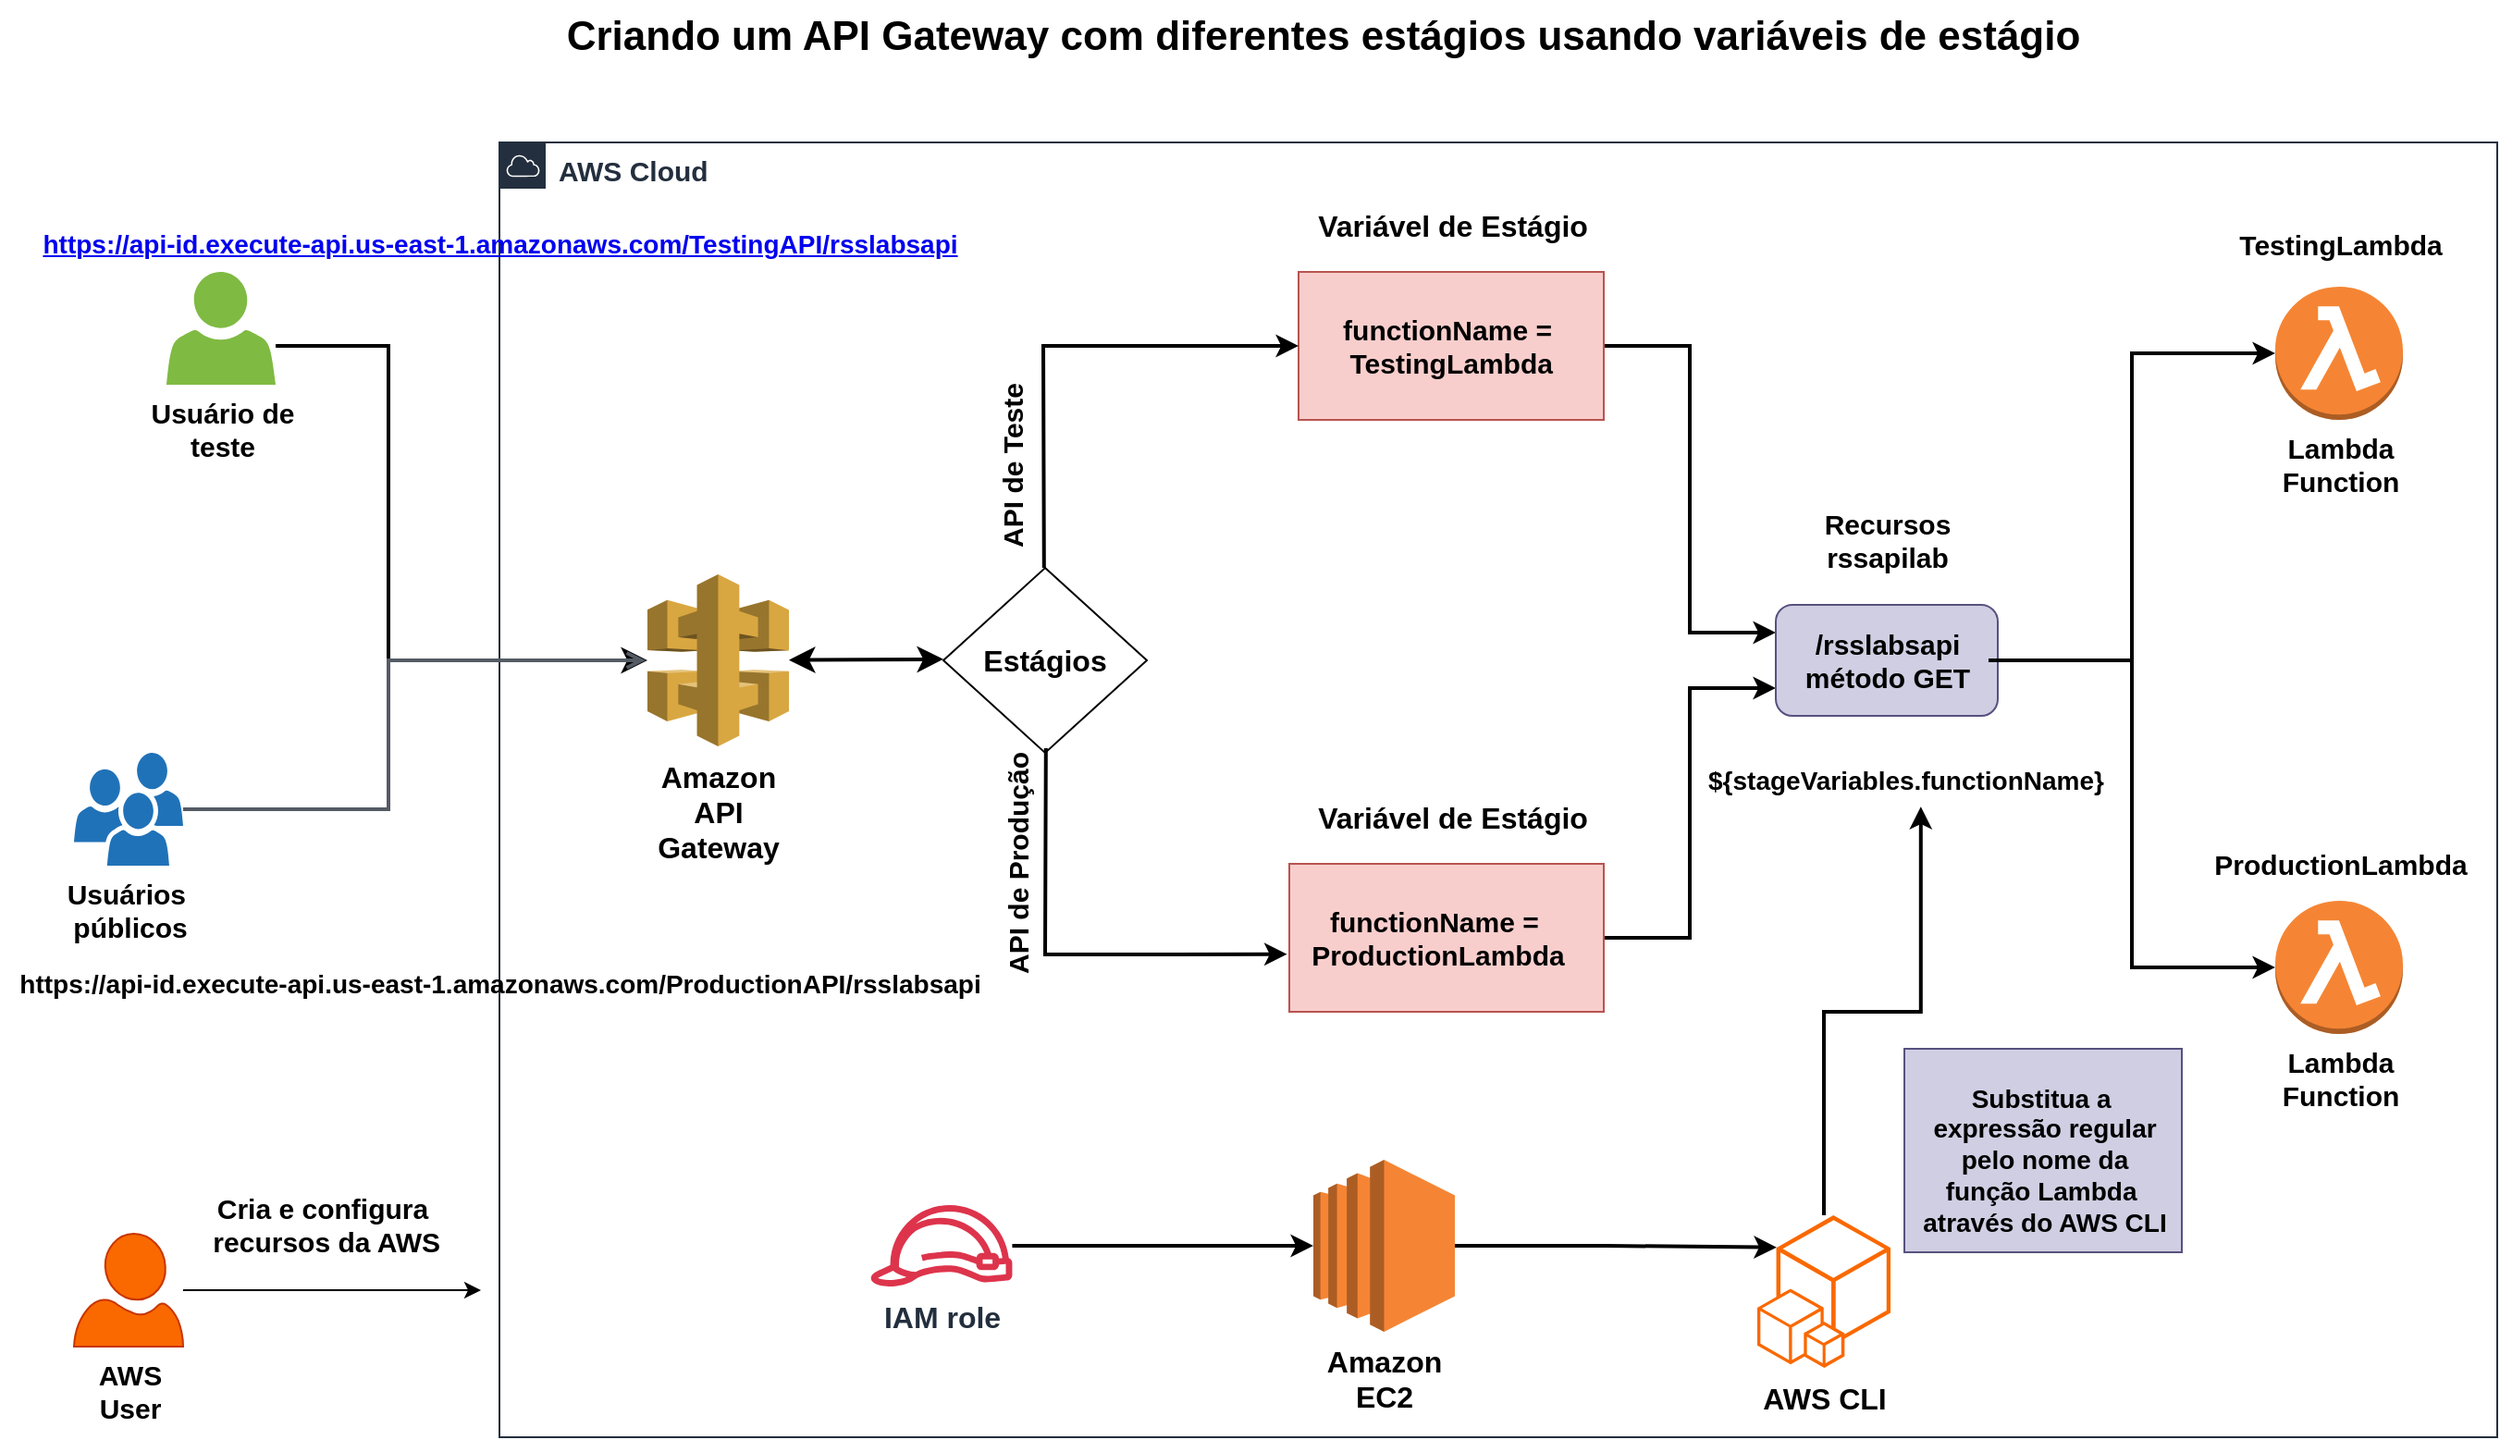 <mxfile version="24.7.5">
  <diagram name="Página-1" id="6n34vRWElTbVIdjNLKZR">
    <mxGraphModel dx="1687" dy="878" grid="1" gridSize="10" guides="1" tooltips="1" connect="1" arrows="1" fold="1" page="1" pageScale="1" pageWidth="1390" pageHeight="980" math="0" shadow="0">
      <root>
        <mxCell id="0" />
        <mxCell id="1" parent="0" />
        <mxCell id="Yx_BQduRgDC8xpC3bmp0-1" value="&lt;font style=&quot;font-size: 15px;&quot;&gt;&lt;b&gt;AWS Cloud&lt;/b&gt;&lt;/font&gt;" style="points=[[0,0],[0.25,0],[0.5,0],[0.75,0],[1,0],[1,0.25],[1,0.5],[1,0.75],[1,1],[0.75,1],[0.5,1],[0.25,1],[0,1],[0,0.75],[0,0.5],[0,0.25]];outlineConnect=0;gradientColor=none;html=1;whiteSpace=wrap;fontSize=12;fontStyle=0;container=1;pointerEvents=0;collapsible=0;recursiveResize=0;shape=mxgraph.aws4.group;grIcon=mxgraph.aws4.group_aws_cloud;strokeColor=#232F3E;fillColor=none;verticalAlign=top;align=left;spacingLeft=30;fontColor=#232F3E;dashed=0;" vertex="1" parent="1">
          <mxGeometry x="280" y="90" width="1080" height="700" as="geometry" />
        </mxCell>
        <mxCell id="Yx_BQduRgDC8xpC3bmp0-5" value="&lt;b style=&quot;font-size: 16px;&quot;&gt;&lt;font style=&quot;font-size: 16px;&quot;&gt;Amazon&lt;/font&gt;&lt;/b&gt;&lt;div style=&quot;font-size: 16px;&quot;&gt;&lt;b&gt;&lt;font style=&quot;font-size: 16px;&quot;&gt;API&lt;/font&gt;&lt;/b&gt;&lt;/div&gt;&lt;div style=&quot;font-size: 16px;&quot;&gt;&lt;b style=&quot;&quot;&gt;&lt;font style=&quot;font-size: 16px;&quot;&gt;Gateway&lt;/font&gt;&lt;/b&gt;&lt;/div&gt;" style="outlineConnect=0;dashed=0;verticalLabelPosition=bottom;verticalAlign=top;align=center;html=1;shape=mxgraph.aws3.api_gateway;fillColor=#D9A741;gradientColor=none;" vertex="1" parent="Yx_BQduRgDC8xpC3bmp0-1">
          <mxGeometry x="80" y="233.5" width="76.5" height="93" as="geometry" />
        </mxCell>
        <mxCell id="Yx_BQduRgDC8xpC3bmp0-6" value="&lt;b&gt;&lt;font style=&quot;font-size: 16px;&quot;&gt;Estágios&lt;/font&gt;&lt;/b&gt;" style="rhombus;whiteSpace=wrap;html=1;" vertex="1" parent="Yx_BQduRgDC8xpC3bmp0-1">
          <mxGeometry x="240" y="230" width="110" height="100" as="geometry" />
        </mxCell>
        <mxCell id="Yx_BQduRgDC8xpC3bmp0-48" style="edgeStyle=orthogonalEdgeStyle;rounded=0;orthogonalLoop=1;jettySize=auto;html=1;entryX=0;entryY=0.25;entryDx=0;entryDy=0;strokeWidth=2;" edge="1" parent="Yx_BQduRgDC8xpC3bmp0-1" source="Yx_BQduRgDC8xpC3bmp0-9" target="Yx_BQduRgDC8xpC3bmp0-15">
          <mxGeometry relative="1" as="geometry" />
        </mxCell>
        <mxCell id="Yx_BQduRgDC8xpC3bmp0-9" value="" style="whiteSpace=wrap;html=1;fillColor=#f8cecc;strokeColor=#b85450;" vertex="1" parent="Yx_BQduRgDC8xpC3bmp0-1">
          <mxGeometry x="432" y="70" width="165" height="80" as="geometry" />
        </mxCell>
        <mxCell id="Yx_BQduRgDC8xpC3bmp0-49" style="edgeStyle=orthogonalEdgeStyle;rounded=0;orthogonalLoop=1;jettySize=auto;html=1;entryX=0;entryY=0.75;entryDx=0;entryDy=0;strokeWidth=2;" edge="1" parent="Yx_BQduRgDC8xpC3bmp0-1" source="Yx_BQduRgDC8xpC3bmp0-8" target="Yx_BQduRgDC8xpC3bmp0-15">
          <mxGeometry relative="1" as="geometry" />
        </mxCell>
        <mxCell id="Yx_BQduRgDC8xpC3bmp0-8" value="" style="whiteSpace=wrap;html=1;fillColor=#f8cecc;strokeColor=#b85450;" vertex="1" parent="Yx_BQduRgDC8xpC3bmp0-1">
          <mxGeometry x="427" y="390" width="170" height="80" as="geometry" />
        </mxCell>
        <mxCell id="Yx_BQduRgDC8xpC3bmp0-10" value="&lt;b&gt;&lt;font style=&quot;font-size: 16px;&quot;&gt;IAM role&lt;/font&gt;&lt;/b&gt;" style="sketch=0;outlineConnect=0;fontColor=#232F3E;gradientColor=none;fillColor=#DD344C;strokeColor=none;dashed=0;verticalLabelPosition=bottom;verticalAlign=top;align=center;html=1;fontSize=12;fontStyle=0;aspect=fixed;pointerEvents=1;shape=mxgraph.aws4.role;" vertex="1" parent="Yx_BQduRgDC8xpC3bmp0-1">
          <mxGeometry x="200" y="574.5" width="78" height="44" as="geometry" />
        </mxCell>
        <mxCell id="Yx_BQduRgDC8xpC3bmp0-11" value="&lt;b style=&quot;font-size: 16px;&quot;&gt;&lt;font style=&quot;font-size: 16px;&quot;&gt;Amazon&lt;/font&gt;&lt;/b&gt;&lt;div style=&quot;font-size: 16px;&quot;&gt;&lt;b style=&quot;&quot;&gt;&lt;font style=&quot;font-size: 16px;&quot;&gt;EC2&lt;/font&gt;&lt;/b&gt;&lt;/div&gt;" style="outlineConnect=0;dashed=0;verticalLabelPosition=bottom;verticalAlign=top;align=center;html=1;shape=mxgraph.aws3.ec2;fillColor=#F58534;gradientColor=none;" vertex="1" parent="Yx_BQduRgDC8xpC3bmp0-1">
          <mxGeometry x="440" y="550" width="76.5" height="93" as="geometry" />
        </mxCell>
        <mxCell id="Yx_BQduRgDC8xpC3bmp0-13" value="&lt;b style=&quot;font-size: 15px;&quot;&gt;&lt;font style=&quot;font-size: 15px;&quot;&gt;Lambda&lt;/font&gt;&lt;/b&gt;&lt;div style=&quot;font-size: 15px;&quot;&gt;&lt;b style=&quot;&quot;&gt;&lt;font style=&quot;font-size: 15px;&quot;&gt;Function&lt;/font&gt;&lt;/b&gt;&lt;/div&gt;" style="outlineConnect=0;dashed=0;verticalLabelPosition=bottom;verticalAlign=top;align=center;html=1;shape=mxgraph.aws3.lambda_function;fillColor=#F58534;gradientColor=none;" vertex="1" parent="Yx_BQduRgDC8xpC3bmp0-1">
          <mxGeometry x="960" y="410" width="69" height="72" as="geometry" />
        </mxCell>
        <mxCell id="Yx_BQduRgDC8xpC3bmp0-12" value="&lt;b style=&quot;font-size: 15px;&quot;&gt;&lt;font style=&quot;font-size: 15px;&quot;&gt;Lambda&lt;/font&gt;&lt;/b&gt;&lt;div style=&quot;font-size: 15px;&quot;&gt;&lt;b style=&quot;&quot;&gt;&lt;font style=&quot;font-size: 15px;&quot;&gt;Function&lt;/font&gt;&lt;/b&gt;&lt;/div&gt;" style="outlineConnect=0;dashed=0;verticalLabelPosition=bottom;verticalAlign=top;align=center;html=1;shape=mxgraph.aws3.lambda_function;fillColor=#F58534;gradientColor=none;" vertex="1" parent="Yx_BQduRgDC8xpC3bmp0-1">
          <mxGeometry x="960" y="78" width="69" height="72" as="geometry" />
        </mxCell>
        <mxCell id="Yx_BQduRgDC8xpC3bmp0-14" value="&lt;b&gt;&lt;font style=&quot;font-size: 16px;&quot;&gt;AWS CLI&lt;/font&gt;&lt;/b&gt;" style="outlineConnect=0;dashed=0;verticalLabelPosition=bottom;verticalAlign=top;align=center;html=1;shape=mxgraph.aws3.cli;fillColor=#fa6800;fontColor=#000000;strokeColor=#C73500;" vertex="1" parent="Yx_BQduRgDC8xpC3bmp0-1">
          <mxGeometry x="680" y="580" width="72" height="82.5" as="geometry" />
        </mxCell>
        <mxCell id="Yx_BQduRgDC8xpC3bmp0-15" value="" style="rounded=1;whiteSpace=wrap;html=1;fillColor=#d0cee2;strokeColor=#56517e;" vertex="1" parent="Yx_BQduRgDC8xpC3bmp0-1">
          <mxGeometry x="690" y="250" width="120" height="60" as="geometry" />
        </mxCell>
        <mxCell id="Yx_BQduRgDC8xpC3bmp0-16" value="" style="whiteSpace=wrap;html=1;fillColor=#d0cee2;strokeColor=#56517e;" vertex="1" parent="Yx_BQduRgDC8xpC3bmp0-1">
          <mxGeometry x="759.5" y="490" width="150" height="110" as="geometry" />
        </mxCell>
        <mxCell id="Yx_BQduRgDC8xpC3bmp0-17" value="&lt;b style=&quot;font-size: 14px;&quot;&gt;&lt;font style=&quot;font-size: 14px;&quot;&gt;Substitua a&amp;nbsp;&lt;/font&gt;&lt;/b&gt;&lt;div style=&quot;font-size: 14px;&quot;&gt;&lt;b&gt;&lt;font style=&quot;font-size: 14px;&quot;&gt;expressão regular&lt;/font&gt;&lt;/b&gt;&lt;/div&gt;&lt;div style=&quot;font-size: 14px;&quot;&gt;&lt;b&gt;&lt;font style=&quot;font-size: 14px;&quot;&gt;&amp;nbsp;pelo nome da&amp;nbsp;&lt;/font&gt;&lt;/b&gt;&lt;/div&gt;&lt;div style=&quot;font-size: 14px;&quot;&gt;&lt;b&gt;&lt;font style=&quot;font-size: 14px;&quot;&gt;função Lambda&amp;nbsp;&lt;/font&gt;&lt;/b&gt;&lt;/div&gt;&lt;div style=&quot;font-size: 14px;&quot;&gt;&lt;b style=&quot;&quot;&gt;&lt;font style=&quot;font-size: 14px;&quot;&gt;através do AWS CLI&lt;/font&gt;&lt;/b&gt;&lt;/div&gt;" style="text;html=1;align=center;verticalAlign=middle;resizable=0;points=[];autosize=1;strokeColor=none;fillColor=none;" vertex="1" parent="Yx_BQduRgDC8xpC3bmp0-1">
          <mxGeometry x="754.5" y="500" width="160" height="100" as="geometry" />
        </mxCell>
        <mxCell id="Yx_BQduRgDC8xpC3bmp0-18" value="&lt;font style=&quot;font-size: 15px;&quot;&gt;&lt;b style=&quot;&quot;&gt;f&lt;font style=&quot;font-size: 15px;&quot;&gt;unctionName =&lt;/font&gt;&lt;/b&gt;&lt;/font&gt;&lt;div style=&quot;font-size: 15px;&quot;&gt;&lt;b style=&quot;&quot;&gt;&lt;font style=&quot;font-size: 15px;&quot;&gt;&lt;font style=&quot;font-size: 15px;&quot;&gt;&lt;font style=&quot;font-size: 15px;&quot;&gt;&amp;nbsp;&lt;/font&gt;&lt;/font&gt;&lt;span style=&quot;background-color: initial;&quot;&gt;TestingLambda&lt;/span&gt;&lt;/font&gt;&lt;/b&gt;&lt;/div&gt;" style="text;html=1;align=center;verticalAlign=middle;resizable=0;points=[];autosize=1;strokeColor=none;fillColor=none;" vertex="1" parent="Yx_BQduRgDC8xpC3bmp0-1">
          <mxGeometry x="442" y="85" width="140" height="50" as="geometry" />
        </mxCell>
        <mxCell id="Yx_BQduRgDC8xpC3bmp0-19" value="&lt;b&gt;&lt;font style=&quot;font-size: 15px;&quot;&gt;functionName =&amp;nbsp;&lt;/font&gt;&lt;/b&gt;&lt;div&gt;&lt;b&gt;&lt;font style=&quot;font-size: 15px;&quot;&gt;ProductionLambda&lt;/font&gt;&lt;/b&gt;&lt;/div&gt;" style="text;html=1;align=center;verticalAlign=middle;resizable=0;points=[];autosize=1;strokeColor=none;fillColor=none;" vertex="1" parent="Yx_BQduRgDC8xpC3bmp0-1">
          <mxGeometry x="427" y="405" width="160" height="50" as="geometry" />
        </mxCell>
        <mxCell id="Yx_BQduRgDC8xpC3bmp0-21" value="&lt;b&gt;&lt;font style=&quot;font-size: 16px;&quot;&gt;Variável de Estágio&lt;/font&gt;&lt;/b&gt;" style="text;html=1;align=center;verticalAlign=middle;resizable=0;points=[];autosize=1;strokeColor=none;fillColor=none;" vertex="1" parent="Yx_BQduRgDC8xpC3bmp0-1">
          <mxGeometry x="429.5" y="30" width="170" height="30" as="geometry" />
        </mxCell>
        <mxCell id="Yx_BQduRgDC8xpC3bmp0-20" value="&lt;b&gt;&lt;font style=&quot;font-size: 16px;&quot;&gt;Variável de Estágio&lt;/font&gt;&lt;/b&gt;" style="text;html=1;align=center;verticalAlign=middle;resizable=0;points=[];autosize=1;strokeColor=none;fillColor=none;" vertex="1" parent="Yx_BQduRgDC8xpC3bmp0-1">
          <mxGeometry x="429.5" y="350" width="170" height="30" as="geometry" />
        </mxCell>
        <mxCell id="Yx_BQduRgDC8xpC3bmp0-23" value="" style="edgeStyle=none;orthogonalLoop=1;jettySize=auto;html=1;rounded=0;entryX=0;entryY=0.5;entryDx=0;entryDy=0;strokeWidth=2;" edge="1" parent="Yx_BQduRgDC8xpC3bmp0-1" target="Yx_BQduRgDC8xpC3bmp0-9">
          <mxGeometry width="100" relative="1" as="geometry">
            <mxPoint x="294.41" y="230" as="sourcePoint" />
            <mxPoint x="294.41" y="140" as="targetPoint" />
            <Array as="points">
              <mxPoint x="294" y="110" />
            </Array>
          </mxGeometry>
        </mxCell>
        <mxCell id="Yx_BQduRgDC8xpC3bmp0-24" value="" style="edgeStyle=none;orthogonalLoop=1;jettySize=auto;html=1;rounded=0;entryX=-0.014;entryY=0.658;entryDx=0;entryDy=0;entryPerimeter=0;strokeWidth=2;" edge="1" parent="Yx_BQduRgDC8xpC3bmp0-1">
          <mxGeometry width="100" relative="1" as="geometry">
            <mxPoint x="295.41" y="327.5" as="sourcePoint" />
            <mxPoint x="425.76" y="438.9" as="targetPoint" />
            <Array as="points">
              <mxPoint x="295" y="439" />
            </Array>
          </mxGeometry>
        </mxCell>
        <mxCell id="Yx_BQduRgDC8xpC3bmp0-30" value="&lt;b style=&quot;font-size: 15px;&quot;&gt;&lt;font style=&quot;font-size: 15px;&quot;&gt;/rsslabsapi&lt;/font&gt;&lt;/b&gt;&lt;div style=&quot;font-size: 15px;&quot;&gt;&lt;b style=&quot;&quot;&gt;&lt;font style=&quot;font-size: 15px;&quot;&gt;método GET&lt;/font&gt;&lt;/b&gt;&lt;/div&gt;" style="text;html=1;align=center;verticalAlign=middle;resizable=0;points=[];autosize=1;strokeColor=none;fillColor=none;" vertex="1" parent="Yx_BQduRgDC8xpC3bmp0-1">
          <mxGeometry x="695" y="255" width="110" height="50" as="geometry" />
        </mxCell>
        <mxCell id="Yx_BQduRgDC8xpC3bmp0-31" value="&lt;b&gt;&lt;font style=&quot;font-size: 15px;&quot;&gt;TestingLambda&lt;/font&gt;&lt;/b&gt;" style="text;html=1;align=center;verticalAlign=middle;resizable=0;points=[];autosize=1;strokeColor=none;fillColor=none;" vertex="1" parent="Yx_BQduRgDC8xpC3bmp0-1">
          <mxGeometry x="930" y="40" width="130" height="30" as="geometry" />
        </mxCell>
        <mxCell id="Yx_BQduRgDC8xpC3bmp0-32" value="&lt;b&gt;&lt;font style=&quot;font-size: 15px;&quot;&gt;ProductionLambda&lt;/font&gt;&lt;/b&gt;" style="text;html=1;align=center;verticalAlign=middle;resizable=0;points=[];autosize=1;strokeColor=none;fillColor=none;" vertex="1" parent="Yx_BQduRgDC8xpC3bmp0-1">
          <mxGeometry x="914.5" y="375" width="160" height="30" as="geometry" />
        </mxCell>
        <mxCell id="Yx_BQduRgDC8xpC3bmp0-41" style="edgeStyle=orthogonalEdgeStyle;rounded=0;orthogonalLoop=1;jettySize=auto;html=1;entryX=0;entryY=0.5;entryDx=0;entryDy=0;entryPerimeter=0;strokeWidth=2;" edge="1" parent="Yx_BQduRgDC8xpC3bmp0-1" source="Yx_BQduRgDC8xpC3bmp0-30" target="Yx_BQduRgDC8xpC3bmp0-13">
          <mxGeometry relative="1" as="geometry" />
        </mxCell>
        <mxCell id="Yx_BQduRgDC8xpC3bmp0-42" style="edgeStyle=orthogonalEdgeStyle;rounded=0;orthogonalLoop=1;jettySize=auto;html=1;entryX=0;entryY=0.5;entryDx=0;entryDy=0;entryPerimeter=0;strokeWidth=2;" edge="1" parent="Yx_BQduRgDC8xpC3bmp0-1" source="Yx_BQduRgDC8xpC3bmp0-30" target="Yx_BQduRgDC8xpC3bmp0-12">
          <mxGeometry relative="1" as="geometry" />
        </mxCell>
        <mxCell id="Yx_BQduRgDC8xpC3bmp0-43" style="edgeStyle=orthogonalEdgeStyle;rounded=0;orthogonalLoop=1;jettySize=auto;html=1;entryX=0;entryY=0.5;entryDx=0;entryDy=0;entryPerimeter=0;strokeWidth=2;" edge="1" parent="Yx_BQduRgDC8xpC3bmp0-1" source="Yx_BQduRgDC8xpC3bmp0-10" target="Yx_BQduRgDC8xpC3bmp0-11">
          <mxGeometry relative="1" as="geometry" />
        </mxCell>
        <mxCell id="Yx_BQduRgDC8xpC3bmp0-44" style="edgeStyle=orthogonalEdgeStyle;rounded=0;orthogonalLoop=1;jettySize=auto;html=1;entryX=0.145;entryY=0.21;entryDx=0;entryDy=0;entryPerimeter=0;strokeWidth=2;" edge="1" parent="Yx_BQduRgDC8xpC3bmp0-1" source="Yx_BQduRgDC8xpC3bmp0-11" target="Yx_BQduRgDC8xpC3bmp0-14">
          <mxGeometry relative="1" as="geometry" />
        </mxCell>
        <mxCell id="Yx_BQduRgDC8xpC3bmp0-45" value="&lt;b&gt;&lt;font style=&quot;font-size: 14px;&quot;&gt;${stageVariables.functionName}&lt;/font&gt;&lt;/b&gt;" style="text;html=1;align=center;verticalAlign=middle;resizable=0;points=[];autosize=1;strokeColor=none;fillColor=none;" vertex="1" parent="Yx_BQduRgDC8xpC3bmp0-1">
          <mxGeometry x="640" y="330" width="240" height="30" as="geometry" />
        </mxCell>
        <mxCell id="Yx_BQduRgDC8xpC3bmp0-46" style="edgeStyle=orthogonalEdgeStyle;rounded=0;orthogonalLoop=1;jettySize=auto;html=1;entryX=0.535;entryY=0.969;entryDx=0;entryDy=0;entryPerimeter=0;strokeWidth=2;" edge="1" parent="Yx_BQduRgDC8xpC3bmp0-1" source="Yx_BQduRgDC8xpC3bmp0-14" target="Yx_BQduRgDC8xpC3bmp0-45">
          <mxGeometry relative="1" as="geometry" />
        </mxCell>
        <mxCell id="Yx_BQduRgDC8xpC3bmp0-47" value="&lt;font style=&quot;font-size: 15px;&quot;&gt;&lt;b&gt;Recursos&lt;br&gt;rssapilab&lt;/b&gt;&lt;/font&gt;" style="text;html=1;align=center;verticalAlign=middle;resizable=0;points=[];autosize=1;strokeColor=none;fillColor=none;" vertex="1" parent="Yx_BQduRgDC8xpC3bmp0-1">
          <mxGeometry x="705" y="190" width="90" height="50" as="geometry" />
        </mxCell>
        <mxCell id="Yx_BQduRgDC8xpC3bmp0-50" value="&lt;a target=&quot;_new&quot; rel=&quot;noreferrer&quot;&gt;&lt;b&gt;&lt;font style=&quot;font-size: 14px;&quot;&gt;https://api-id.execute-api.us-east-1.amazonaws.com/TestingAPI/rsslabsapi&lt;/font&gt;&lt;/b&gt;&lt;/a&gt;" style="text;html=1;align=center;verticalAlign=middle;resizable=0;points=[];autosize=1;strokeColor=none;fillColor=none;" vertex="1" parent="Yx_BQduRgDC8xpC3bmp0-1">
          <mxGeometry x="-260" y="40" width="520" height="30" as="geometry" />
        </mxCell>
        <mxCell id="Yx_BQduRgDC8xpC3bmp0-54" value="" style="edgeStyle=none;orthogonalLoop=1;jettySize=auto;html=1;endArrow=classic;startArrow=classic;endSize=8;startSize=8;rounded=0;strokeWidth=2;" edge="1" parent="Yx_BQduRgDC8xpC3bmp0-1">
          <mxGeometry width="100" relative="1" as="geometry">
            <mxPoint x="156.5" y="279.82" as="sourcePoint" />
            <mxPoint x="240" y="279.41" as="targetPoint" />
            <Array as="points" />
          </mxGeometry>
        </mxCell>
        <mxCell id="Yx_BQduRgDC8xpC3bmp0-55" value="&lt;b&gt;&lt;font style=&quot;font-size: 15px;&quot;&gt;API de Teste&lt;/font&gt;&lt;/b&gt;" style="text;html=1;align=center;verticalAlign=middle;resizable=0;points=[];autosize=1;strokeColor=none;fillColor=none;rotation=270;" vertex="1" parent="Yx_BQduRgDC8xpC3bmp0-1">
          <mxGeometry x="222" y="160" width="110" height="30" as="geometry" />
        </mxCell>
        <mxCell id="Yx_BQduRgDC8xpC3bmp0-56" value="&lt;b&gt;&lt;font style=&quot;font-size: 15px;&quot;&gt;API de Produção&lt;/font&gt;&lt;/b&gt;" style="text;html=1;align=center;verticalAlign=middle;resizable=0;points=[];autosize=1;strokeColor=none;fillColor=none;rotation=270;" vertex="1" parent="Yx_BQduRgDC8xpC3bmp0-1">
          <mxGeometry x="210" y="375" width="140" height="30" as="geometry" />
        </mxCell>
        <mxCell id="Yx_BQduRgDC8xpC3bmp0-2" value="&lt;b style=&quot;font-size: 15px;&quot;&gt;&lt;font style=&quot;font-size: 15px;&quot;&gt;Usuário de&lt;/font&gt;&lt;/b&gt;&lt;div style=&quot;font-size: 15px;&quot;&gt;&lt;b style=&quot;&quot;&gt;&lt;font style=&quot;font-size: 15px;&quot;&gt;teste&lt;/font&gt;&lt;/b&gt;&lt;br&gt;&lt;div style=&quot;font-size: 13px;&quot;&gt;&lt;br&gt;&lt;/div&gt;&lt;/div&gt;" style="sketch=0;pointerEvents=1;shadow=0;dashed=0;html=1;strokeColor=none;labelPosition=center;verticalLabelPosition=bottom;verticalAlign=top;outlineConnect=0;align=center;shape=mxgraph.office.users.user;fillColor=#7FBA42;" vertex="1" parent="1">
          <mxGeometry x="100" y="160" width="59" height="61" as="geometry" />
        </mxCell>
        <mxCell id="Yx_BQduRgDC8xpC3bmp0-3" value="&lt;b&gt;&lt;font style=&quot;font-size: 15px;&quot;&gt;Usuários&amp;nbsp;&lt;/font&gt;&lt;/b&gt;&lt;div&gt;&lt;b&gt;&lt;font style=&quot;font-size: 15px;&quot;&gt;públicos&lt;/font&gt;&lt;/b&gt;&lt;/div&gt;" style="sketch=0;pointerEvents=1;shadow=0;dashed=0;html=1;strokeColor=none;labelPosition=center;verticalLabelPosition=bottom;verticalAlign=top;outlineConnect=0;align=center;shape=mxgraph.office.users.users;fillColor=#2072B8;" vertex="1" parent="1">
          <mxGeometry x="50" y="420" width="59" height="61" as="geometry" />
        </mxCell>
        <mxCell id="Yx_BQduRgDC8xpC3bmp0-57" style="edgeStyle=orthogonalEdgeStyle;rounded=0;orthogonalLoop=1;jettySize=auto;html=1;" edge="1" parent="1" source="Yx_BQduRgDC8xpC3bmp0-4">
          <mxGeometry relative="1" as="geometry">
            <mxPoint x="270" y="710.5" as="targetPoint" />
          </mxGeometry>
        </mxCell>
        <mxCell id="Yx_BQduRgDC8xpC3bmp0-4" value="&lt;b style=&quot;font-size: 15px;&quot;&gt;&lt;font style=&quot;font-size: 15px;&quot;&gt;AWS&lt;/font&gt;&lt;/b&gt;&lt;div style=&quot;font-size: 15px;&quot;&gt;&lt;b style=&quot;&quot;&gt;&lt;font style=&quot;font-size: 15px;&quot;&gt;User&lt;/font&gt;&lt;/b&gt;&lt;/div&gt;" style="verticalLabelPosition=bottom;html=1;verticalAlign=top;align=center;strokeColor=#C73500;fillColor=#fa6800;shape=mxgraph.azure.user;fontColor=#000000;" vertex="1" parent="1">
          <mxGeometry x="50" y="680" width="59" height="61" as="geometry" />
        </mxCell>
        <mxCell id="Yx_BQduRgDC8xpC3bmp0-51" value="&lt;b&gt;&lt;font style=&quot;font-size: 14px;&quot;&gt;https://api-id.execute-api.us-east-1.amazonaws.com/ProductionAPI/rsslabsapi&lt;/font&gt;&lt;/b&gt;" style="text;html=1;align=center;verticalAlign=middle;resizable=0;points=[];autosize=1;strokeColor=none;fillColor=none;" vertex="1" parent="1">
          <mxGeometry x="10" y="530" width="540" height="30" as="geometry" />
        </mxCell>
        <mxCell id="Yx_BQduRgDC8xpC3bmp0-58" value="&lt;b&gt;&lt;font style=&quot;font-size: 15px;&quot;&gt;Cria e configura&lt;/font&gt;&lt;/b&gt;&lt;div&gt;&lt;b&gt;&lt;font style=&quot;font-size: 15px;&quot;&gt;&amp;nbsp;recursos da AWS&lt;/font&gt;&lt;/b&gt;&lt;/div&gt;" style="text;html=1;align=center;verticalAlign=middle;resizable=0;points=[];autosize=1;strokeColor=none;fillColor=none;" vertex="1" parent="1">
          <mxGeometry x="109" y="650" width="150" height="50" as="geometry" />
        </mxCell>
        <mxCell id="Yx_BQduRgDC8xpC3bmp0-59" value="" style="edgeStyle=segmentEdgeStyle;endArrow=classic;html=1;curved=0;rounded=0;endSize=8;startSize=8;sourcePerimeterSpacing=0;targetPerimeterSpacing=0;strokeWidth=2;" edge="1" parent="1" target="Yx_BQduRgDC8xpC3bmp0-5">
          <mxGeometry width="100" relative="1" as="geometry">
            <mxPoint x="159" y="200" as="sourcePoint" />
            <mxPoint x="259" y="240" as="targetPoint" />
            <Array as="points">
              <mxPoint x="220" y="200" />
              <mxPoint x="220" y="370" />
            </Array>
          </mxGeometry>
        </mxCell>
        <mxCell id="Yx_BQduRgDC8xpC3bmp0-62" value="" style="edgeStyle=orthogonalEdgeStyle;html=1;endArrow=open;elbow=vertical;startArrow=none;endFill=0;strokeColor=#545B64;rounded=0;strokeWidth=2;" edge="1" parent="1" source="Yx_BQduRgDC8xpC3bmp0-3">
          <mxGeometry width="100" relative="1" as="geometry">
            <mxPoint x="259" y="370" as="sourcePoint" />
            <mxPoint x="359" y="370" as="targetPoint" />
            <Array as="points">
              <mxPoint x="220" y="450" />
              <mxPoint x="220" y="370" />
            </Array>
          </mxGeometry>
        </mxCell>
        <mxCell id="Yx_BQduRgDC8xpC3bmp0-63" value="&lt;b&gt;&lt;font style=&quot;font-size: 22px;&quot;&gt;Criando um API Gateway com diferentes estágios usando variáveis de estágio&lt;/font&gt;&lt;/b&gt;" style="text;html=1;align=center;verticalAlign=middle;resizable=0;points=[];autosize=1;strokeColor=none;fillColor=none;" vertex="1" parent="1">
          <mxGeometry x="305" y="13" width="840" height="40" as="geometry" />
        </mxCell>
      </root>
    </mxGraphModel>
  </diagram>
</mxfile>
